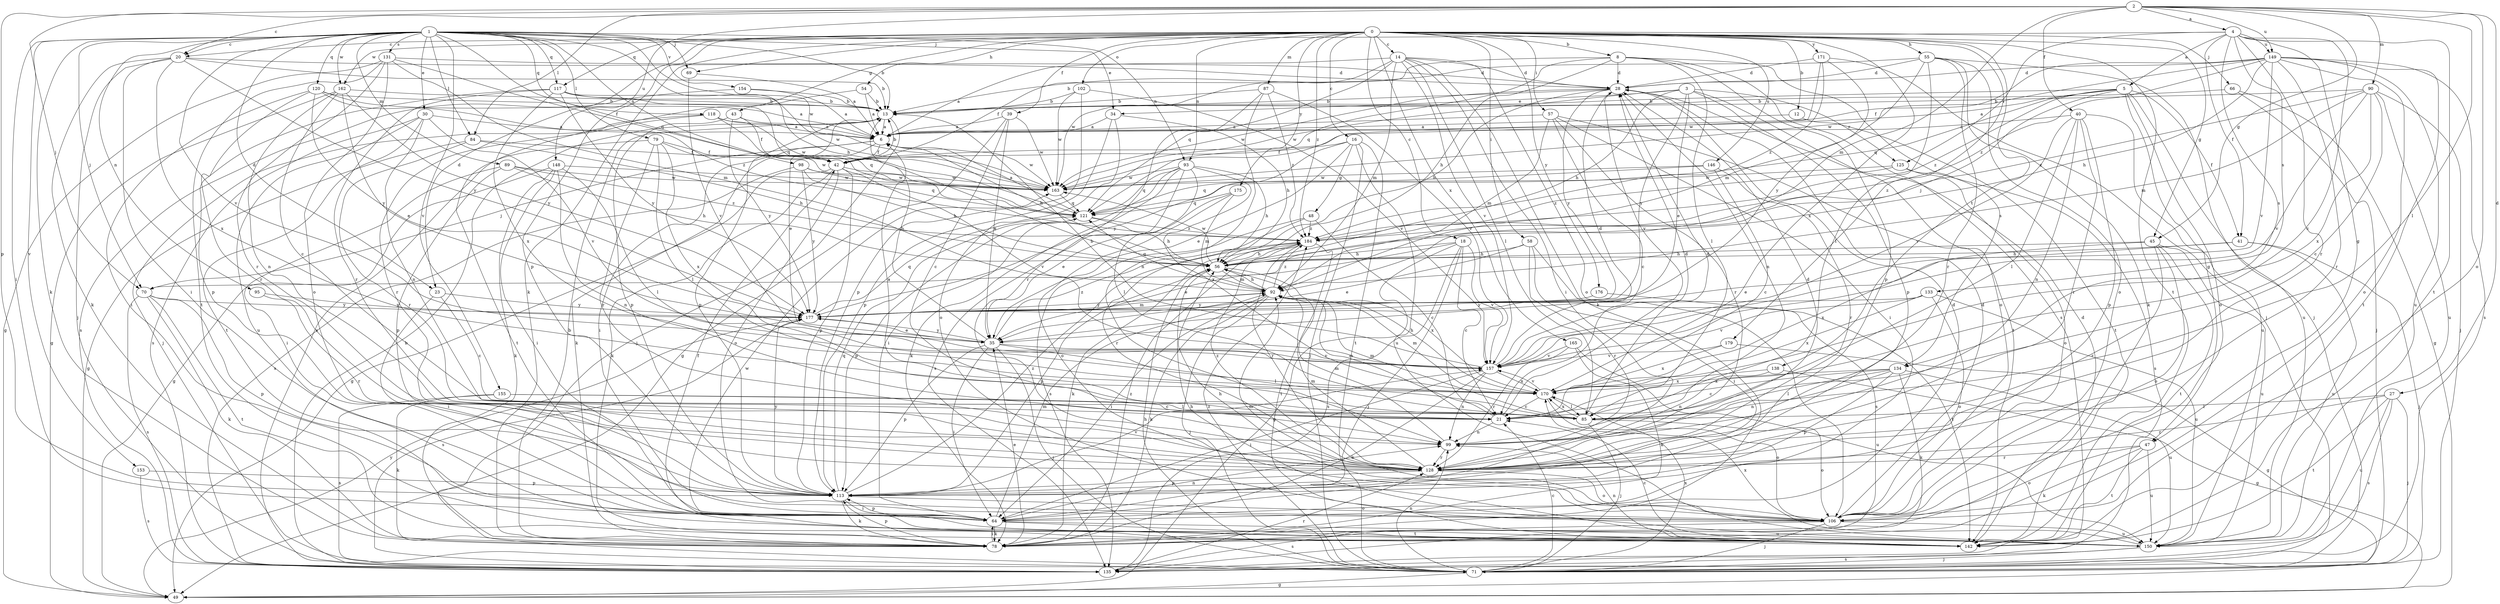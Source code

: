 strict digraph  {
0;
1;
2;
3;
4;
5;
6;
8;
12;
13;
14;
16;
18;
20;
21;
23;
27;
28;
30;
34;
35;
39;
40;
41;
42;
43;
45;
47;
48;
49;
54;
55;
56;
57;
58;
64;
66;
69;
70;
71;
78;
79;
84;
85;
87;
89;
90;
92;
93;
95;
98;
99;
102;
106;
113;
117;
118;
120;
121;
125;
128;
131;
133;
134;
135;
138;
142;
146;
148;
149;
150;
153;
154;
155;
157;
162;
163;
165;
170;
171;
175;
176;
177;
179;
184;
0 -> 8  [label=b];
0 -> 12  [label=b];
0 -> 14  [label=c];
0 -> 16  [label=c];
0 -> 18  [label=c];
0 -> 23  [label=d];
0 -> 39  [label=f];
0 -> 43  [label=g];
0 -> 45  [label=g];
0 -> 54  [label=h];
0 -> 55  [label=h];
0 -> 57  [label=i];
0 -> 58  [label=i];
0 -> 66  [label=j];
0 -> 69  [label=j];
0 -> 78  [label=k];
0 -> 87  [label=m];
0 -> 93  [label=n];
0 -> 102  [label=o];
0 -> 113  [label=p];
0 -> 117  [label=q];
0 -> 138  [label=t];
0 -> 142  [label=t];
0 -> 146  [label=u];
0 -> 162  [label=w];
0 -> 165  [label=x];
0 -> 170  [label=x];
0 -> 171  [label=y];
0 -> 175  [label=y];
0 -> 176  [label=y];
0 -> 179  [label=z];
0 -> 184  [label=z];
1 -> 13  [label=b];
1 -> 20  [label=c];
1 -> 23  [label=d];
1 -> 30  [label=e];
1 -> 34  [label=e];
1 -> 56  [label=h];
1 -> 64  [label=i];
1 -> 69  [label=j];
1 -> 70  [label=j];
1 -> 78  [label=k];
1 -> 79  [label=l];
1 -> 84  [label=l];
1 -> 89  [label=m];
1 -> 93  [label=n];
1 -> 95  [label=n];
1 -> 98  [label=n];
1 -> 117  [label=q];
1 -> 118  [label=q];
1 -> 120  [label=q];
1 -> 121  [label=q];
1 -> 131  [label=s];
1 -> 153  [label=v];
1 -> 154  [label=v];
1 -> 155  [label=v];
1 -> 157  [label=v];
1 -> 162  [label=w];
1 -> 163  [label=w];
2 -> 4  [label=a];
2 -> 20  [label=c];
2 -> 27  [label=d];
2 -> 40  [label=f];
2 -> 45  [label=g];
2 -> 70  [label=j];
2 -> 84  [label=l];
2 -> 85  [label=l];
2 -> 90  [label=m];
2 -> 92  [label=m];
2 -> 106  [label=o];
2 -> 113  [label=p];
2 -> 148  [label=u];
2 -> 149  [label=u];
3 -> 34  [label=e];
3 -> 35  [label=e];
3 -> 56  [label=h];
3 -> 106  [label=o];
3 -> 113  [label=p];
3 -> 125  [label=r];
3 -> 163  [label=w];
3 -> 177  [label=y];
4 -> 5  [label=a];
4 -> 20  [label=c];
4 -> 21  [label=c];
4 -> 41  [label=f];
4 -> 47  [label=g];
4 -> 125  [label=r];
4 -> 128  [label=r];
4 -> 133  [label=s];
4 -> 134  [label=s];
4 -> 142  [label=t];
4 -> 149  [label=u];
5 -> 6  [label=a];
5 -> 13  [label=b];
5 -> 41  [label=f];
5 -> 47  [label=g];
5 -> 70  [label=j];
5 -> 106  [label=o];
5 -> 121  [label=q];
5 -> 150  [label=u];
5 -> 184  [label=z];
6 -> 42  [label=f];
6 -> 56  [label=h];
6 -> 64  [label=i];
6 -> 70  [label=j];
6 -> 78  [label=k];
6 -> 163  [label=w];
8 -> 28  [label=d];
8 -> 42  [label=f];
8 -> 56  [label=h];
8 -> 85  [label=l];
8 -> 113  [label=p];
8 -> 121  [label=q];
8 -> 134  [label=s];
8 -> 135  [label=s];
12 -> 6  [label=a];
12 -> 142  [label=t];
13 -> 6  [label=a];
13 -> 35  [label=e];
13 -> 71  [label=j];
13 -> 113  [label=p];
14 -> 6  [label=a];
14 -> 28  [label=d];
14 -> 64  [label=i];
14 -> 78  [label=k];
14 -> 85  [label=l];
14 -> 92  [label=m];
14 -> 106  [label=o];
14 -> 121  [label=q];
14 -> 157  [label=v];
14 -> 163  [label=w];
16 -> 35  [label=e];
16 -> 42  [label=f];
16 -> 48  [label=g];
16 -> 71  [label=j];
16 -> 142  [label=t];
16 -> 150  [label=u];
16 -> 177  [label=y];
18 -> 21  [label=c];
18 -> 35  [label=e];
18 -> 49  [label=g];
18 -> 56  [label=h];
18 -> 71  [label=j];
18 -> 135  [label=s];
18 -> 157  [label=v];
20 -> 13  [label=b];
20 -> 28  [label=d];
20 -> 64  [label=i];
20 -> 71  [label=j];
20 -> 78  [label=k];
20 -> 170  [label=x];
20 -> 177  [label=y];
21 -> 28  [label=d];
21 -> 92  [label=m];
21 -> 99  [label=n];
23 -> 21  [label=c];
23 -> 64  [label=i];
23 -> 177  [label=y];
27 -> 71  [label=j];
27 -> 85  [label=l];
27 -> 128  [label=r];
27 -> 135  [label=s];
27 -> 142  [label=t];
27 -> 150  [label=u];
28 -> 13  [label=b];
28 -> 56  [label=h];
28 -> 99  [label=n];
28 -> 157  [label=v];
28 -> 163  [label=w];
28 -> 177  [label=y];
30 -> 6  [label=a];
30 -> 99  [label=n];
30 -> 135  [label=s];
30 -> 142  [label=t];
30 -> 150  [label=u];
30 -> 157  [label=v];
34 -> 6  [label=a];
34 -> 56  [label=h];
34 -> 106  [label=o];
34 -> 113  [label=p];
35 -> 13  [label=b];
35 -> 64  [label=i];
35 -> 71  [label=j];
35 -> 85  [label=l];
35 -> 113  [label=p];
35 -> 157  [label=v];
35 -> 177  [label=y];
35 -> 184  [label=z];
39 -> 6  [label=a];
39 -> 21  [label=c];
39 -> 35  [label=e];
39 -> 49  [label=g];
39 -> 163  [label=w];
40 -> 6  [label=a];
40 -> 85  [label=l];
40 -> 99  [label=n];
40 -> 113  [label=p];
40 -> 128  [label=r];
40 -> 150  [label=u];
40 -> 157  [label=v];
41 -> 35  [label=e];
41 -> 56  [label=h];
41 -> 71  [label=j];
41 -> 150  [label=u];
42 -> 13  [label=b];
42 -> 49  [label=g];
42 -> 78  [label=k];
42 -> 106  [label=o];
42 -> 113  [label=p];
42 -> 157  [label=v];
42 -> 163  [label=w];
43 -> 6  [label=a];
43 -> 42  [label=f];
43 -> 113  [label=p];
43 -> 177  [label=y];
45 -> 56  [label=h];
45 -> 106  [label=o];
45 -> 128  [label=r];
45 -> 142  [label=t];
45 -> 150  [label=u];
45 -> 170  [label=x];
47 -> 78  [label=k];
47 -> 106  [label=o];
47 -> 128  [label=r];
47 -> 142  [label=t];
47 -> 150  [label=u];
48 -> 21  [label=c];
48 -> 128  [label=r];
48 -> 135  [label=s];
48 -> 184  [label=z];
49 -> 177  [label=y];
54 -> 6  [label=a];
54 -> 13  [label=b];
54 -> 135  [label=s];
55 -> 13  [label=b];
55 -> 28  [label=d];
55 -> 71  [label=j];
55 -> 78  [label=k];
55 -> 85  [label=l];
55 -> 92  [label=m];
55 -> 106  [label=o];
55 -> 128  [label=r];
56 -> 92  [label=m];
56 -> 113  [label=p];
56 -> 163  [label=w];
56 -> 170  [label=x];
57 -> 6  [label=a];
57 -> 21  [label=c];
57 -> 64  [label=i];
57 -> 92  [label=m];
57 -> 128  [label=r];
57 -> 142  [label=t];
58 -> 35  [label=e];
58 -> 56  [label=h];
58 -> 64  [label=i];
58 -> 128  [label=r];
58 -> 135  [label=s];
64 -> 28  [label=d];
64 -> 78  [label=k];
64 -> 92  [label=m];
64 -> 99  [label=n];
64 -> 113  [label=p];
64 -> 142  [label=t];
64 -> 150  [label=u];
66 -> 13  [label=b];
66 -> 49  [label=g];
66 -> 71  [label=j];
69 -> 6  [label=a];
69 -> 157  [label=v];
70 -> 78  [label=k];
70 -> 113  [label=p];
70 -> 135  [label=s];
70 -> 142  [label=t];
70 -> 177  [label=y];
71 -> 21  [label=c];
71 -> 49  [label=g];
71 -> 56  [label=h];
71 -> 99  [label=n];
71 -> 170  [label=x];
71 -> 184  [label=z];
78 -> 13  [label=b];
78 -> 35  [label=e];
78 -> 64  [label=i];
78 -> 113  [label=p];
78 -> 184  [label=z];
79 -> 42  [label=f];
79 -> 85  [label=l];
79 -> 128  [label=r];
79 -> 142  [label=t];
79 -> 163  [label=w];
79 -> 170  [label=x];
84 -> 42  [label=f];
84 -> 49  [label=g];
84 -> 56  [label=h];
84 -> 128  [label=r];
85 -> 6  [label=a];
85 -> 28  [label=d];
85 -> 71  [label=j];
85 -> 92  [label=m];
85 -> 106  [label=o];
85 -> 170  [label=x];
87 -> 13  [label=b];
87 -> 99  [label=n];
87 -> 128  [label=r];
87 -> 157  [label=v];
87 -> 184  [label=z];
89 -> 56  [label=h];
89 -> 64  [label=i];
89 -> 113  [label=p];
89 -> 163  [label=w];
89 -> 184  [label=z];
90 -> 13  [label=b];
90 -> 21  [label=c];
90 -> 71  [label=j];
90 -> 92  [label=m];
90 -> 150  [label=u];
90 -> 157  [label=v];
90 -> 170  [label=x];
90 -> 184  [label=z];
92 -> 56  [label=h];
92 -> 64  [label=i];
92 -> 71  [label=j];
92 -> 78  [label=k];
92 -> 121  [label=q];
92 -> 177  [label=y];
92 -> 184  [label=z];
93 -> 56  [label=h];
93 -> 64  [label=i];
93 -> 78  [label=k];
93 -> 85  [label=l];
93 -> 121  [label=q];
93 -> 135  [label=s];
93 -> 163  [label=w];
93 -> 170  [label=x];
95 -> 128  [label=r];
95 -> 177  [label=y];
98 -> 56  [label=h];
98 -> 121  [label=q];
98 -> 135  [label=s];
98 -> 163  [label=w];
98 -> 177  [label=y];
99 -> 92  [label=m];
99 -> 128  [label=r];
102 -> 13  [label=b];
102 -> 113  [label=p];
102 -> 157  [label=v];
102 -> 163  [label=w];
106 -> 28  [label=d];
106 -> 56  [label=h];
106 -> 71  [label=j];
106 -> 92  [label=m];
106 -> 135  [label=s];
106 -> 150  [label=u];
113 -> 64  [label=i];
113 -> 78  [label=k];
113 -> 106  [label=o];
113 -> 121  [label=q];
113 -> 157  [label=v];
113 -> 177  [label=y];
113 -> 184  [label=z];
117 -> 13  [label=b];
117 -> 113  [label=p];
117 -> 121  [label=q];
117 -> 128  [label=r];
117 -> 163  [label=w];
117 -> 170  [label=x];
117 -> 177  [label=y];
118 -> 6  [label=a];
118 -> 71  [label=j];
118 -> 121  [label=q];
118 -> 128  [label=r];
118 -> 163  [label=w];
120 -> 6  [label=a];
120 -> 13  [label=b];
120 -> 64  [label=i];
120 -> 128  [label=r];
120 -> 177  [label=y];
120 -> 184  [label=z];
121 -> 6  [label=a];
121 -> 56  [label=h];
121 -> 113  [label=p];
121 -> 184  [label=z];
125 -> 106  [label=o];
125 -> 135  [label=s];
125 -> 163  [label=w];
125 -> 184  [label=z];
128 -> 28  [label=d];
128 -> 92  [label=m];
128 -> 106  [label=o];
128 -> 113  [label=p];
128 -> 184  [label=z];
131 -> 28  [label=d];
131 -> 42  [label=f];
131 -> 49  [label=g];
131 -> 92  [label=m];
131 -> 106  [label=o];
131 -> 128  [label=r];
131 -> 142  [label=t];
133 -> 106  [label=o];
133 -> 150  [label=u];
133 -> 157  [label=v];
133 -> 170  [label=x];
133 -> 177  [label=y];
134 -> 21  [label=c];
134 -> 78  [label=k];
134 -> 85  [label=l];
134 -> 99  [label=n];
134 -> 113  [label=p];
134 -> 150  [label=u];
134 -> 170  [label=x];
135 -> 13  [label=b];
135 -> 128  [label=r];
138 -> 49  [label=g];
138 -> 99  [label=n];
138 -> 170  [label=x];
142 -> 21  [label=c];
142 -> 28  [label=d];
142 -> 99  [label=n];
146 -> 21  [label=c];
146 -> 121  [label=q];
146 -> 128  [label=r];
146 -> 163  [label=w];
148 -> 49  [label=g];
148 -> 64  [label=i];
148 -> 78  [label=k];
148 -> 85  [label=l];
148 -> 99  [label=n];
148 -> 163  [label=w];
149 -> 28  [label=d];
149 -> 42  [label=f];
149 -> 56  [label=h];
149 -> 106  [label=o];
149 -> 128  [label=r];
149 -> 135  [label=s];
149 -> 142  [label=t];
149 -> 150  [label=u];
149 -> 157  [label=v];
149 -> 163  [label=w];
149 -> 184  [label=z];
150 -> 42  [label=f];
150 -> 56  [label=h];
150 -> 71  [label=j];
150 -> 135  [label=s];
150 -> 163  [label=w];
150 -> 170  [label=x];
153 -> 113  [label=p];
153 -> 135  [label=s];
154 -> 6  [label=a];
154 -> 13  [label=b];
154 -> 135  [label=s];
155 -> 21  [label=c];
155 -> 78  [label=k];
155 -> 85  [label=l];
155 -> 135  [label=s];
157 -> 13  [label=b];
157 -> 28  [label=d];
157 -> 64  [label=i];
157 -> 78  [label=k];
157 -> 99  [label=n];
157 -> 170  [label=x];
162 -> 13  [label=b];
162 -> 21  [label=c];
162 -> 35  [label=e];
162 -> 49  [label=g];
162 -> 99  [label=n];
162 -> 177  [label=y];
163 -> 121  [label=q];
165 -> 78  [label=k];
165 -> 128  [label=r];
165 -> 150  [label=u];
165 -> 157  [label=v];
170 -> 21  [label=c];
170 -> 56  [label=h];
170 -> 85  [label=l];
170 -> 92  [label=m];
170 -> 106  [label=o];
170 -> 157  [label=v];
171 -> 28  [label=d];
171 -> 71  [label=j];
171 -> 163  [label=w];
171 -> 177  [label=y];
171 -> 184  [label=z];
175 -> 35  [label=e];
175 -> 92  [label=m];
175 -> 106  [label=o];
175 -> 121  [label=q];
176 -> 142  [label=t];
176 -> 177  [label=y];
177 -> 35  [label=e];
177 -> 92  [label=m];
177 -> 121  [label=q];
177 -> 135  [label=s];
179 -> 49  [label=g];
179 -> 157  [label=v];
179 -> 170  [label=x];
184 -> 56  [label=h];
184 -> 78  [label=k];
184 -> 128  [label=r];
184 -> 142  [label=t];
}
